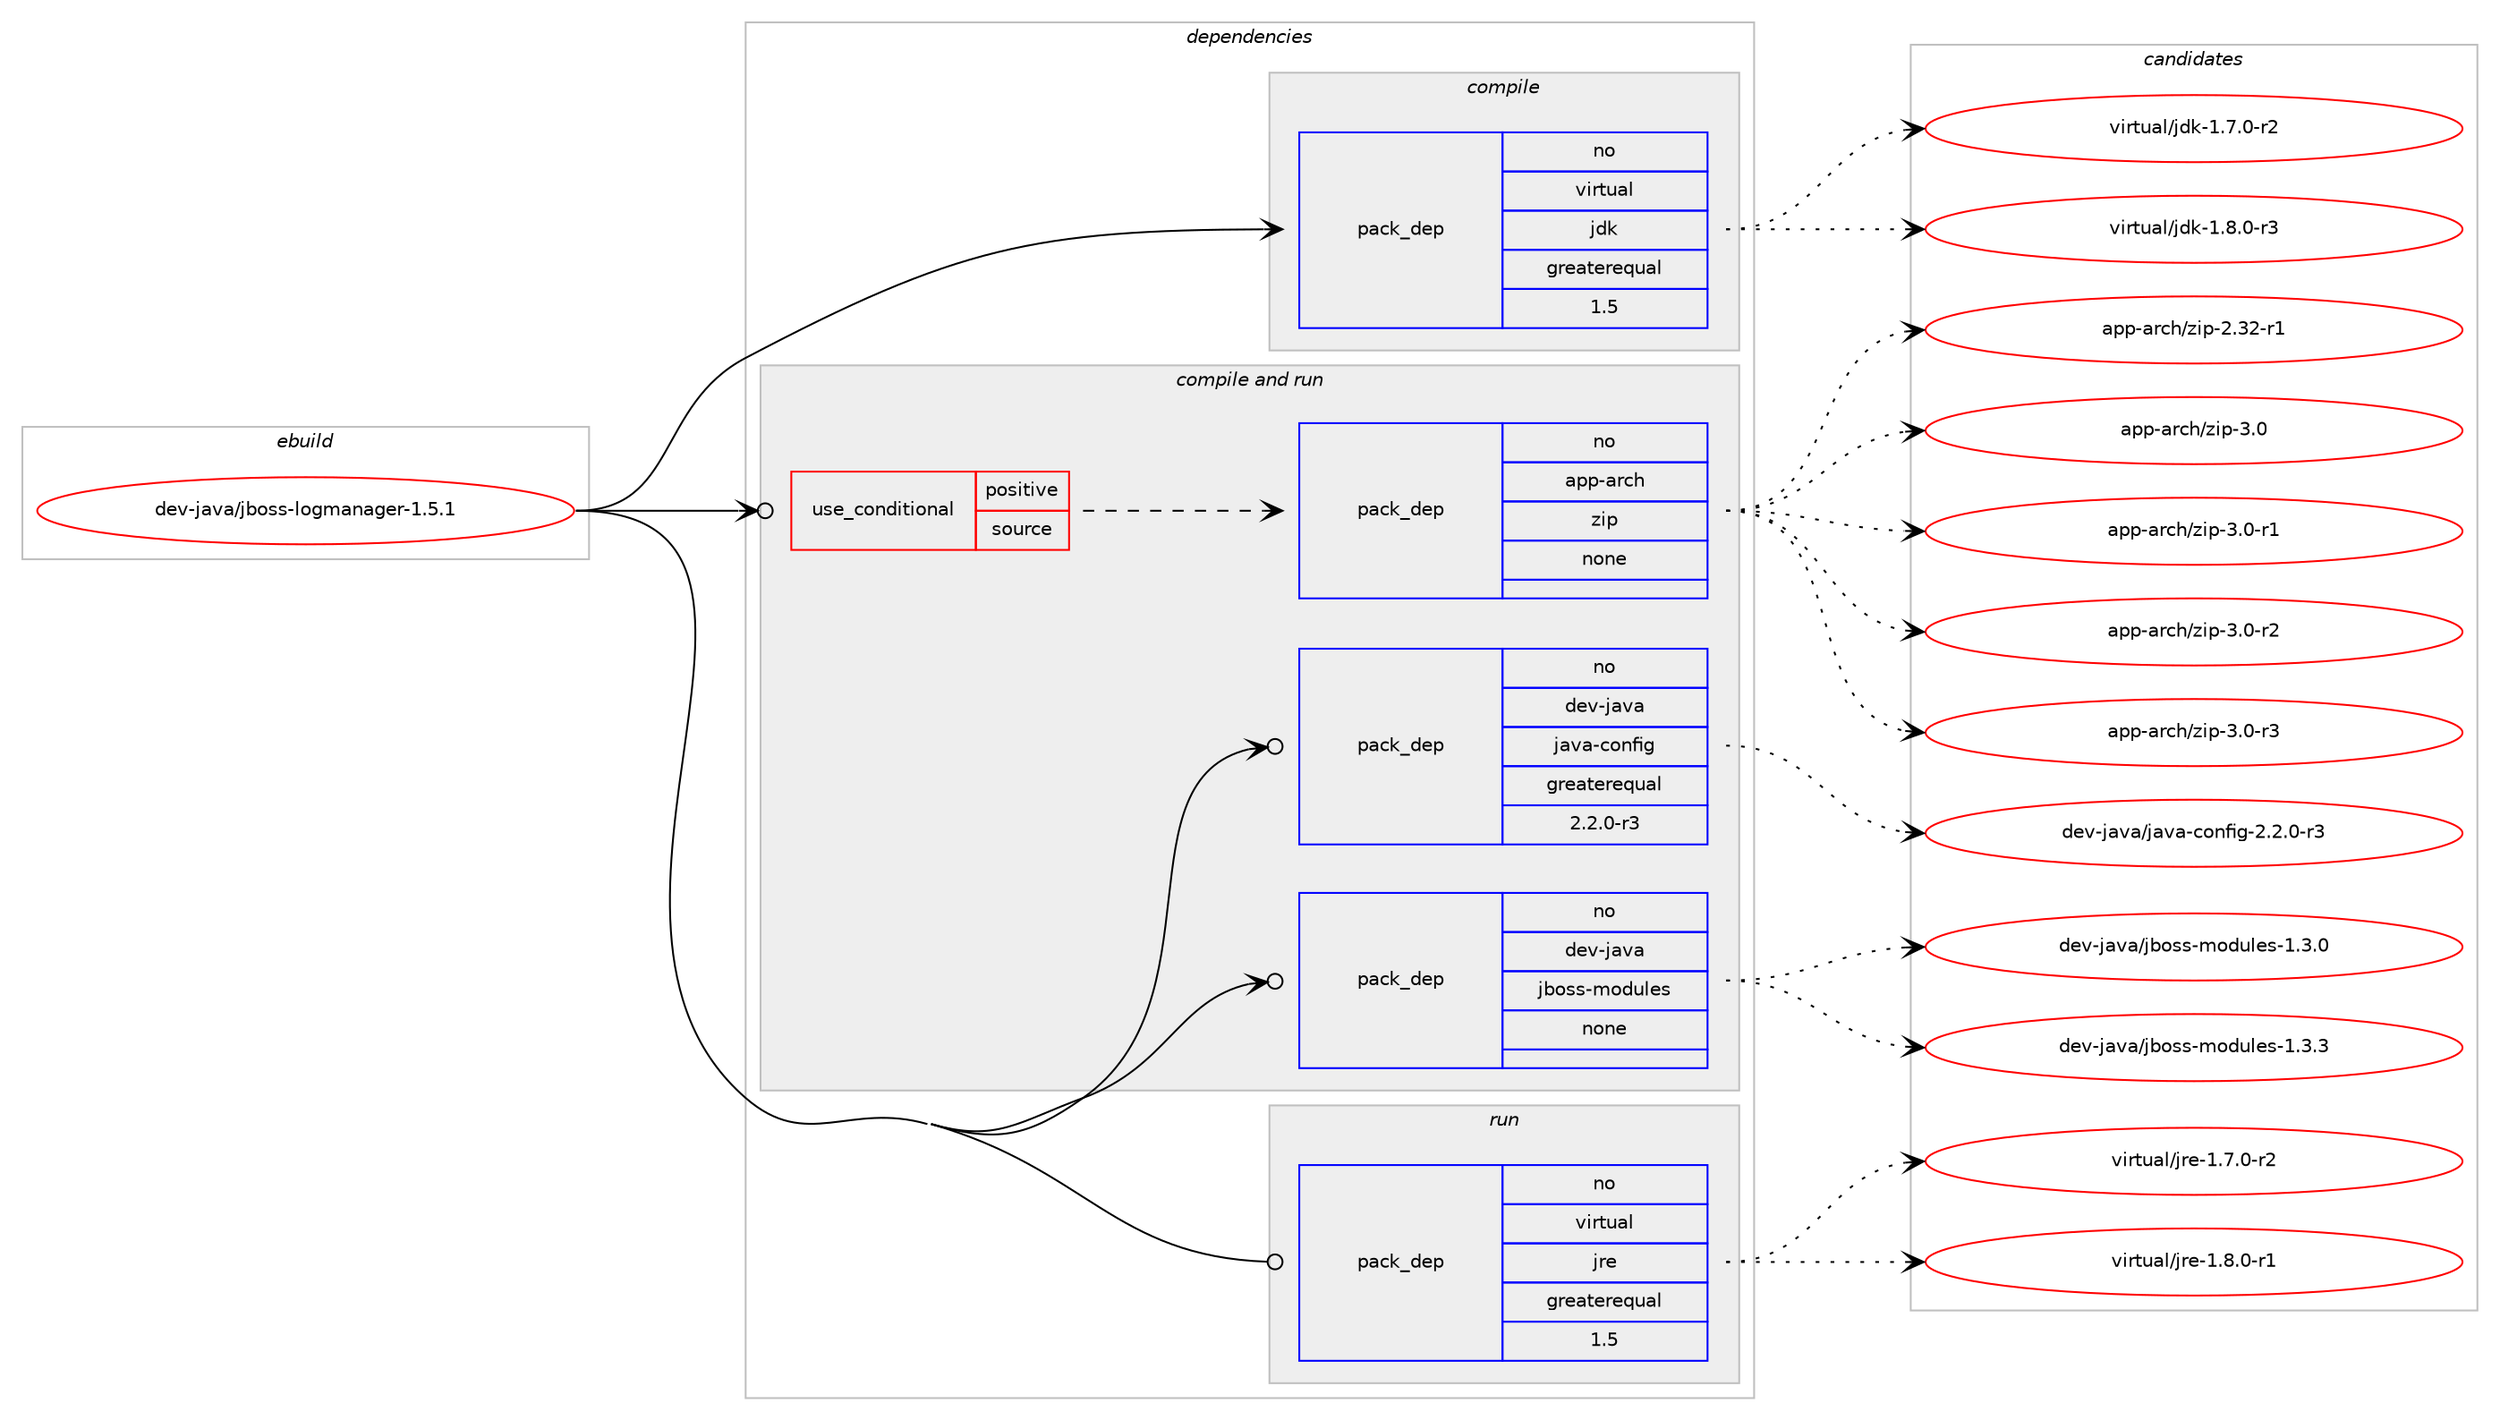 digraph prolog {

# *************
# Graph options
# *************

newrank=true;
concentrate=true;
compound=true;
graph [rankdir=LR,fontname=Helvetica,fontsize=10,ranksep=1.5];#, ranksep=2.5, nodesep=0.2];
edge  [arrowhead=vee];
node  [fontname=Helvetica,fontsize=10];

# **********
# The ebuild
# **********

subgraph cluster_leftcol {
color=gray;
rank=same;
label=<<i>ebuild</i>>;
id [label="dev-java/jboss-logmanager-1.5.1", color=red, width=4, href="../dev-java/jboss-logmanager-1.5.1.svg"];
}

# ****************
# The dependencies
# ****************

subgraph cluster_midcol {
color=gray;
label=<<i>dependencies</i>>;
subgraph cluster_compile {
fillcolor="#eeeeee";
style=filled;
label=<<i>compile</i>>;
subgraph pack76517 {
dependency101685 [label=<<TABLE BORDER="0" CELLBORDER="1" CELLSPACING="0" CELLPADDING="4" WIDTH="220"><TR><TD ROWSPAN="6" CELLPADDING="30">pack_dep</TD></TR><TR><TD WIDTH="110">no</TD></TR><TR><TD>virtual</TD></TR><TR><TD>jdk</TD></TR><TR><TD>greaterequal</TD></TR><TR><TD>1.5</TD></TR></TABLE>>, shape=none, color=blue];
}
id:e -> dependency101685:w [weight=20,style="solid",arrowhead="vee"];
}
subgraph cluster_compileandrun {
fillcolor="#eeeeee";
style=filled;
label=<<i>compile and run</i>>;
subgraph cond22143 {
dependency101686 [label=<<TABLE BORDER="0" CELLBORDER="1" CELLSPACING="0" CELLPADDING="4"><TR><TD ROWSPAN="3" CELLPADDING="10">use_conditional</TD></TR><TR><TD>positive</TD></TR><TR><TD>source</TD></TR></TABLE>>, shape=none, color=red];
subgraph pack76518 {
dependency101687 [label=<<TABLE BORDER="0" CELLBORDER="1" CELLSPACING="0" CELLPADDING="4" WIDTH="220"><TR><TD ROWSPAN="6" CELLPADDING="30">pack_dep</TD></TR><TR><TD WIDTH="110">no</TD></TR><TR><TD>app-arch</TD></TR><TR><TD>zip</TD></TR><TR><TD>none</TD></TR><TR><TD></TD></TR></TABLE>>, shape=none, color=blue];
}
dependency101686:e -> dependency101687:w [weight=20,style="dashed",arrowhead="vee"];
}
id:e -> dependency101686:w [weight=20,style="solid",arrowhead="odotvee"];
subgraph pack76519 {
dependency101688 [label=<<TABLE BORDER="0" CELLBORDER="1" CELLSPACING="0" CELLPADDING="4" WIDTH="220"><TR><TD ROWSPAN="6" CELLPADDING="30">pack_dep</TD></TR><TR><TD WIDTH="110">no</TD></TR><TR><TD>dev-java</TD></TR><TR><TD>java-config</TD></TR><TR><TD>greaterequal</TD></TR><TR><TD>2.2.0-r3</TD></TR></TABLE>>, shape=none, color=blue];
}
id:e -> dependency101688:w [weight=20,style="solid",arrowhead="odotvee"];
subgraph pack76520 {
dependency101689 [label=<<TABLE BORDER="0" CELLBORDER="1" CELLSPACING="0" CELLPADDING="4" WIDTH="220"><TR><TD ROWSPAN="6" CELLPADDING="30">pack_dep</TD></TR><TR><TD WIDTH="110">no</TD></TR><TR><TD>dev-java</TD></TR><TR><TD>jboss-modules</TD></TR><TR><TD>none</TD></TR><TR><TD></TD></TR></TABLE>>, shape=none, color=blue];
}
id:e -> dependency101689:w [weight=20,style="solid",arrowhead="odotvee"];
}
subgraph cluster_run {
fillcolor="#eeeeee";
style=filled;
label=<<i>run</i>>;
subgraph pack76521 {
dependency101690 [label=<<TABLE BORDER="0" CELLBORDER="1" CELLSPACING="0" CELLPADDING="4" WIDTH="220"><TR><TD ROWSPAN="6" CELLPADDING="30">pack_dep</TD></TR><TR><TD WIDTH="110">no</TD></TR><TR><TD>virtual</TD></TR><TR><TD>jre</TD></TR><TR><TD>greaterequal</TD></TR><TR><TD>1.5</TD></TR></TABLE>>, shape=none, color=blue];
}
id:e -> dependency101690:w [weight=20,style="solid",arrowhead="odot"];
}
}

# **************
# The candidates
# **************

subgraph cluster_choices {
rank=same;
color=gray;
label=<<i>candidates</i>>;

subgraph choice76517 {
color=black;
nodesep=1;
choice11810511411611797108471061001074549465546484511450 [label="virtual/jdk-1.7.0-r2", color=red, width=4,href="../virtual/jdk-1.7.0-r2.svg"];
choice11810511411611797108471061001074549465646484511451 [label="virtual/jdk-1.8.0-r3", color=red, width=4,href="../virtual/jdk-1.8.0-r3.svg"];
dependency101685:e -> choice11810511411611797108471061001074549465546484511450:w [style=dotted,weight="100"];
dependency101685:e -> choice11810511411611797108471061001074549465646484511451:w [style=dotted,weight="100"];
}
subgraph choice76518 {
color=black;
nodesep=1;
choice971121124597114991044712210511245504651504511449 [label="app-arch/zip-2.32-r1", color=red, width=4,href="../app-arch/zip-2.32-r1.svg"];
choice971121124597114991044712210511245514648 [label="app-arch/zip-3.0", color=red, width=4,href="../app-arch/zip-3.0.svg"];
choice9711211245971149910447122105112455146484511449 [label="app-arch/zip-3.0-r1", color=red, width=4,href="../app-arch/zip-3.0-r1.svg"];
choice9711211245971149910447122105112455146484511450 [label="app-arch/zip-3.0-r2", color=red, width=4,href="../app-arch/zip-3.0-r2.svg"];
choice9711211245971149910447122105112455146484511451 [label="app-arch/zip-3.0-r3", color=red, width=4,href="../app-arch/zip-3.0-r3.svg"];
dependency101687:e -> choice971121124597114991044712210511245504651504511449:w [style=dotted,weight="100"];
dependency101687:e -> choice971121124597114991044712210511245514648:w [style=dotted,weight="100"];
dependency101687:e -> choice9711211245971149910447122105112455146484511449:w [style=dotted,weight="100"];
dependency101687:e -> choice9711211245971149910447122105112455146484511450:w [style=dotted,weight="100"];
dependency101687:e -> choice9711211245971149910447122105112455146484511451:w [style=dotted,weight="100"];
}
subgraph choice76519 {
color=black;
nodesep=1;
choice10010111845106971189747106971189745991111101021051034550465046484511451 [label="dev-java/java-config-2.2.0-r3", color=red, width=4,href="../dev-java/java-config-2.2.0-r3.svg"];
dependency101688:e -> choice10010111845106971189747106971189745991111101021051034550465046484511451:w [style=dotted,weight="100"];
}
subgraph choice76520 {
color=black;
nodesep=1;
choice100101118451069711897471069811111511545109111100117108101115454946514648 [label="dev-java/jboss-modules-1.3.0", color=red, width=4,href="../dev-java/jboss-modules-1.3.0.svg"];
choice100101118451069711897471069811111511545109111100117108101115454946514651 [label="dev-java/jboss-modules-1.3.3", color=red, width=4,href="../dev-java/jboss-modules-1.3.3.svg"];
dependency101689:e -> choice100101118451069711897471069811111511545109111100117108101115454946514648:w [style=dotted,weight="100"];
dependency101689:e -> choice100101118451069711897471069811111511545109111100117108101115454946514651:w [style=dotted,weight="100"];
}
subgraph choice76521 {
color=black;
nodesep=1;
choice11810511411611797108471061141014549465546484511450 [label="virtual/jre-1.7.0-r2", color=red, width=4,href="../virtual/jre-1.7.0-r2.svg"];
choice11810511411611797108471061141014549465646484511449 [label="virtual/jre-1.8.0-r1", color=red, width=4,href="../virtual/jre-1.8.0-r1.svg"];
dependency101690:e -> choice11810511411611797108471061141014549465546484511450:w [style=dotted,weight="100"];
dependency101690:e -> choice11810511411611797108471061141014549465646484511449:w [style=dotted,weight="100"];
}
}

}
